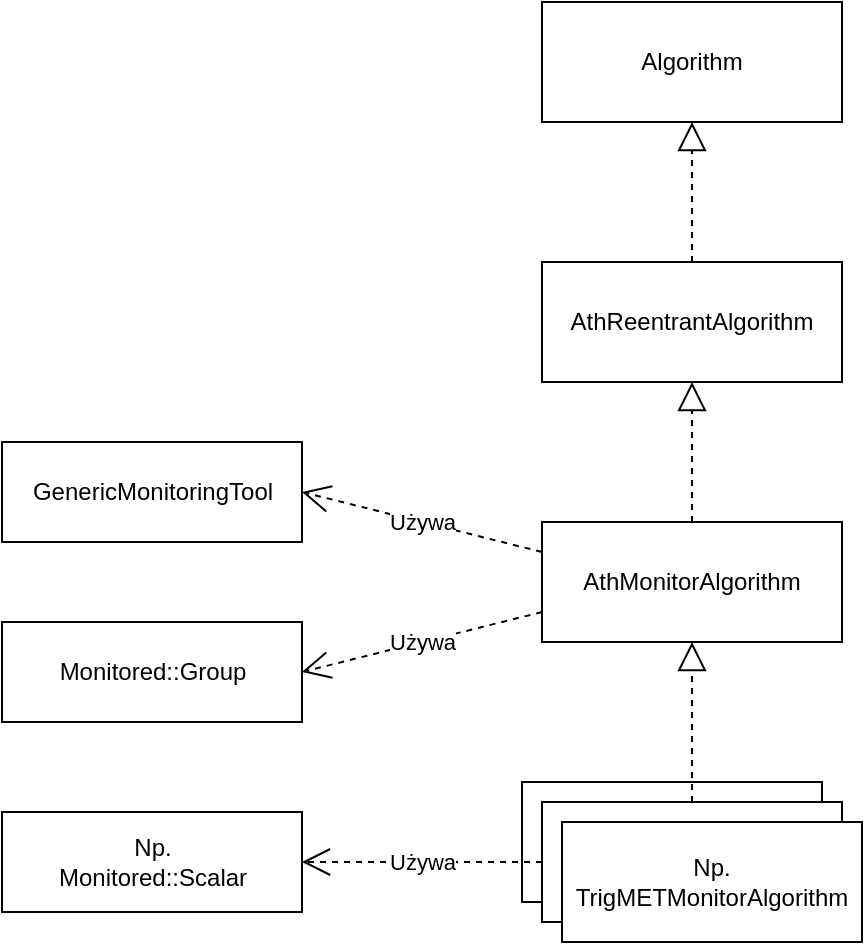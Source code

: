 <mxfile pages="1" version="11.2.8" type="device"><diagram id="I6z6T-xa9pI6mdLMzYW1" name="Page-1"><mxGraphModel dx="946" dy="565" grid="1" gridSize="10" guides="1" tooltips="1" connect="1" arrows="1" fold="1" page="1" pageScale="1" pageWidth="827" pageHeight="1169" math="0" shadow="0"><root><mxCell id="0"/><mxCell id="1" parent="0"/><mxCell id="jH02oose3fpl7FuRPJZu-1" value="Algorithm" style="rounded=0;whiteSpace=wrap;html=1;" vertex="1" parent="1"><mxGeometry x="360" y="60" width="150" height="60" as="geometry"/></mxCell><mxCell id="jH02oose3fpl7FuRPJZu-2" value="AthReentrantAlgorithm" style="rounded=0;whiteSpace=wrap;html=1;" vertex="1" parent="1"><mxGeometry x="360" y="190" width="150" height="60" as="geometry"/></mxCell><mxCell id="jH02oose3fpl7FuRPJZu-3" value="AthMonitorAlgorithm" style="rounded=0;whiteSpace=wrap;html=1;" vertex="1" parent="1"><mxGeometry x="360" y="320" width="150" height="60" as="geometry"/></mxCell><mxCell id="jH02oose3fpl7FuRPJZu-6" value="" style="rounded=0;whiteSpace=wrap;html=1;" vertex="1" parent="1"><mxGeometry x="350" y="450" width="150" height="60" as="geometry"/></mxCell><mxCell id="jH02oose3fpl7FuRPJZu-9" value="" style="endArrow=block;dashed=1;endFill=0;endSize=12;html=1;entryX=0.5;entryY=1;entryDx=0;entryDy=0;exitX=0.5;exitY=0;exitDx=0;exitDy=0;" edge="1" parent="1" source="jH02oose3fpl7FuRPJZu-2" target="jH02oose3fpl7FuRPJZu-1"><mxGeometry width="160" relative="1" as="geometry"><mxPoint x="260" y="280" as="sourcePoint"/><mxPoint x="420" y="280" as="targetPoint"/></mxGeometry></mxCell><mxCell id="jH02oose3fpl7FuRPJZu-12" value="" style="endArrow=block;dashed=1;endFill=0;endSize=12;html=1;entryX=0.5;entryY=1;entryDx=0;entryDy=0;exitX=0.5;exitY=0;exitDx=0;exitDy=0;" edge="1" parent="1" source="jH02oose3fpl7FuRPJZu-3" target="jH02oose3fpl7FuRPJZu-2"><mxGeometry width="160" relative="1" as="geometry"><mxPoint x="200" y="290" as="sourcePoint"/><mxPoint x="360" y="290" as="targetPoint"/></mxGeometry></mxCell><mxCell id="jH02oose3fpl7FuRPJZu-14" value="" style="endArrow=block;dashed=1;endFill=0;endSize=12;html=1;entryX=0.5;entryY=1;entryDx=0;entryDy=0;exitX=0.5;exitY=0;exitDx=0;exitDy=0;" edge="1" parent="1" source="jH02oose3fpl7FuRPJZu-15" target="jH02oose3fpl7FuRPJZu-3"><mxGeometry width="160" relative="1" as="geometry"><mxPoint x="180" y="520" as="sourcePoint"/><mxPoint x="340" y="520" as="targetPoint"/></mxGeometry></mxCell><mxCell id="jH02oose3fpl7FuRPJZu-15" value="" style="rounded=0;whiteSpace=wrap;html=1;" vertex="1" parent="1"><mxGeometry x="360" y="460" width="150" height="60" as="geometry"/></mxCell><mxCell id="jH02oose3fpl7FuRPJZu-16" value="Np.&lt;br&gt;&lt;span style=&quot;text-align: left ; white-space: nowrap&quot;&gt;TrigMETMonitorAlgorithm&lt;/span&gt;" style="rounded=0;whiteSpace=wrap;html=1;" vertex="1" parent="1"><mxGeometry x="370" y="470" width="150" height="60" as="geometry"/></mxCell><mxCell id="jH02oose3fpl7FuRPJZu-17" value="GenericMonitoringTool" style="html=1;rounded=0;" vertex="1" parent="1"><mxGeometry x="90" y="280" width="150" height="50" as="geometry"/></mxCell><mxCell id="jH02oose3fpl7FuRPJZu-20" value="Np. &lt;br&gt;Monitored::Scalar" style="html=1;rounded=0;" vertex="1" parent="1"><mxGeometry x="90" y="465" width="150" height="50" as="geometry"/></mxCell><mxCell id="jH02oose3fpl7FuRPJZu-21" value="Monitored::Group" style="html=1;rounded=0;" vertex="1" parent="1"><mxGeometry x="90" y="370" width="150" height="50" as="geometry"/></mxCell><mxCell id="jH02oose3fpl7FuRPJZu-22" value="Używa" style="endArrow=open;endSize=12;dashed=1;html=1;entryX=1;entryY=0.5;entryDx=0;entryDy=0;exitX=0;exitY=0.25;exitDx=0;exitDy=0;" edge="1" parent="1" source="jH02oose3fpl7FuRPJZu-3" target="jH02oose3fpl7FuRPJZu-17"><mxGeometry width="160" relative="1" as="geometry"><mxPoint x="310" y="390" as="sourcePoint"/><mxPoint x="470" y="390" as="targetPoint"/></mxGeometry></mxCell><mxCell id="jH02oose3fpl7FuRPJZu-23" value="Używa" style="endArrow=open;endSize=12;dashed=1;html=1;entryX=1;entryY=0.5;entryDx=0;entryDy=0;exitX=0;exitY=0.75;exitDx=0;exitDy=0;" edge="1" parent="1" source="jH02oose3fpl7FuRPJZu-3" target="jH02oose3fpl7FuRPJZu-21"><mxGeometry width="160" relative="1" as="geometry"><mxPoint x="230" y="430" as="sourcePoint"/><mxPoint x="390" y="430" as="targetPoint"/></mxGeometry></mxCell><mxCell id="jH02oose3fpl7FuRPJZu-24" value="Używa" style="endArrow=open;endSize=12;dashed=1;html=1;exitX=0;exitY=0.5;exitDx=0;exitDy=0;entryX=1;entryY=0.5;entryDx=0;entryDy=0;" edge="1" parent="1" source="jH02oose3fpl7FuRPJZu-15" target="jH02oose3fpl7FuRPJZu-20"><mxGeometry width="160" relative="1" as="geometry"><mxPoint x="230" y="560" as="sourcePoint"/><mxPoint x="390" y="560" as="targetPoint"/></mxGeometry></mxCell></root></mxGraphModel></diagram></mxfile>